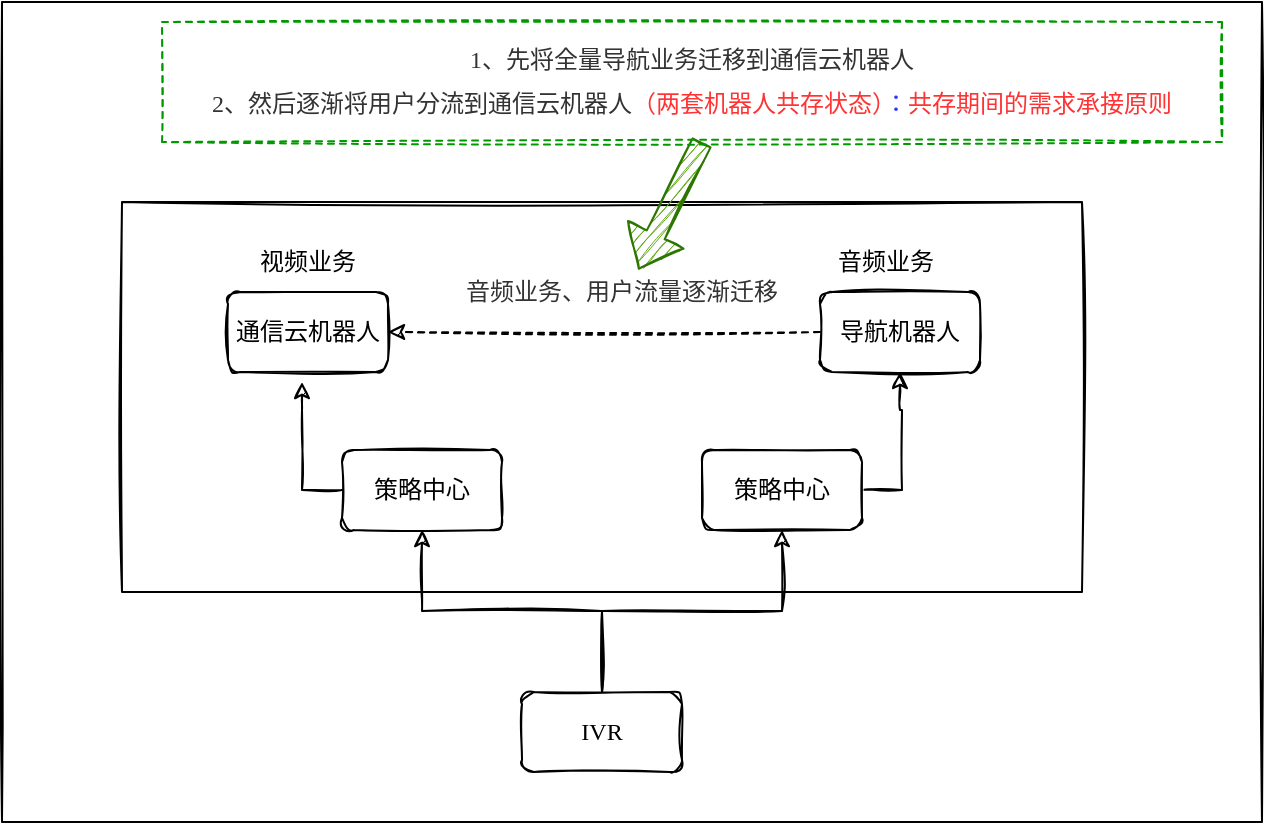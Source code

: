 <mxfile version="20.6.2" type="github">
  <diagram id="o8pEMcrgc6yfI9Lq7gwz" name="第 1 页">
    <mxGraphModel dx="786" dy="435" grid="1" gridSize="10" guides="1" tooltips="1" connect="1" arrows="1" fold="1" page="1" pageScale="1" pageWidth="827" pageHeight="1169" math="0" shadow="0">
      <root>
        <mxCell id="0" />
        <mxCell id="1" parent="0" />
        <mxCell id="WZ1IEcc06UdxzMD3UaFQ-21" value="" style="rounded=0;whiteSpace=wrap;html=1;sketch=1;fontFamily=Comic Sans MS;fontColor=#0000FF;" vertex="1" parent="1">
          <mxGeometry x="70" y="30" width="630" height="410" as="geometry" />
        </mxCell>
        <mxCell id="WZ1IEcc06UdxzMD3UaFQ-15" value="" style="rounded=0;whiteSpace=wrap;html=1;sketch=1;fontFamily=Comic Sans MS;" vertex="1" parent="1">
          <mxGeometry x="130" y="130" width="480" height="195" as="geometry" />
        </mxCell>
        <mxCell id="WZ1IEcc06UdxzMD3UaFQ-19" value="" style="shape=flexArrow;endArrow=classic;html=1;rounded=0;sketch=1;fontFamily=Comic Sans MS;fontColor=#3333FF;entryX=0.551;entryY=-0.057;entryDx=0;entryDy=0;entryPerimeter=0;fillColor=#60a917;strokeColor=#2D7600;" edge="1" parent="1" target="WZ1IEcc06UdxzMD3UaFQ-17">
          <mxGeometry width="50" height="50" relative="1" as="geometry">
            <mxPoint x="420" y="100" as="sourcePoint" />
            <mxPoint x="400" y="70" as="targetPoint" />
          </mxGeometry>
        </mxCell>
        <mxCell id="WZ1IEcc06UdxzMD3UaFQ-20" value="&lt;p style=&quot;line-height: 180%;&quot;&gt;&lt;font color=&quot;#333333&quot;&gt;1、先将全量导航业务迁移到通信云机器人&lt;br&gt;2、然后逐渐将用户分流到通信云机器人&lt;/font&gt;&lt;font color=&quot;#ff3333&quot;&gt;（两套机器人共存状态）&lt;/font&gt;：&lt;font color=&quot;#ff3333&quot;&gt;共存期间的需求承接原则&lt;/font&gt;&lt;/p&gt;" style="text;html=1;strokeColor=#009900;fillColor=none;align=center;verticalAlign=middle;whiteSpace=wrap;rounded=0;sketch=1;fontFamily=Comic Sans MS;fontColor=#3333FF;dashed=1;" vertex="1" parent="1">
          <mxGeometry x="150" y="40" width="530" height="60" as="geometry" />
        </mxCell>
        <mxCell id="WZ1IEcc06UdxzMD3UaFQ-25" style="edgeStyle=orthogonalEdgeStyle;rounded=0;sketch=1;orthogonalLoop=1;jettySize=auto;html=1;exitX=0.5;exitY=0;exitDx=0;exitDy=0;fontFamily=Comic Sans MS;fontColor=#0000FF;" edge="1" parent="1" source="WZ1IEcc06UdxzMD3UaFQ-1" target="WZ1IEcc06UdxzMD3UaFQ-23">
          <mxGeometry relative="1" as="geometry" />
        </mxCell>
        <mxCell id="WZ1IEcc06UdxzMD3UaFQ-1" value="IVR" style="rounded=1;whiteSpace=wrap;html=1;sketch=1;fontFamily=Comic Sans MS;" vertex="1" parent="1">
          <mxGeometry x="330" y="375" width="80" height="40" as="geometry" />
        </mxCell>
        <mxCell id="WZ1IEcc06UdxzMD3UaFQ-2" value="策略中心" style="rounded=1;whiteSpace=wrap;html=1;sketch=1;fontFamily=Comic Sans MS;" vertex="1" parent="1">
          <mxGeometry x="240" y="254" width="80" height="40" as="geometry" />
        </mxCell>
        <mxCell id="WZ1IEcc06UdxzMD3UaFQ-14" style="edgeStyle=orthogonalEdgeStyle;rounded=0;sketch=1;orthogonalLoop=1;jettySize=auto;html=1;exitX=0.5;exitY=0;exitDx=0;exitDy=0;entryX=0.5;entryY=1;entryDx=0;entryDy=0;fontFamily=Comic Sans MS;" edge="1" parent="1" source="WZ1IEcc06UdxzMD3UaFQ-1" target="WZ1IEcc06UdxzMD3UaFQ-2">
          <mxGeometry relative="1" as="geometry" />
        </mxCell>
        <mxCell id="WZ1IEcc06UdxzMD3UaFQ-6" value="通信云机器人" style="rounded=1;whiteSpace=wrap;html=1;sketch=1;fontFamily=Comic Sans MS;" vertex="1" parent="1">
          <mxGeometry x="183" y="175" width="80" height="40" as="geometry" />
        </mxCell>
        <mxCell id="WZ1IEcc06UdxzMD3UaFQ-9" style="edgeStyle=orthogonalEdgeStyle;rounded=0;orthogonalLoop=1;jettySize=auto;html=1;fontFamily=Comic Sans MS;exitX=0;exitY=0.5;exitDx=0;exitDy=0;sketch=1;" edge="1" parent="1" source="WZ1IEcc06UdxzMD3UaFQ-2">
          <mxGeometry relative="1" as="geometry">
            <mxPoint x="220" y="220" as="targetPoint" />
          </mxGeometry>
        </mxCell>
        <mxCell id="WZ1IEcc06UdxzMD3UaFQ-16" style="edgeStyle=orthogonalEdgeStyle;rounded=0;sketch=1;orthogonalLoop=1;jettySize=auto;html=1;exitX=0;exitY=0.5;exitDx=0;exitDy=0;entryX=1;entryY=0.5;entryDx=0;entryDy=0;fontFamily=Comic Sans MS;dashed=1;" edge="1" parent="1" source="WZ1IEcc06UdxzMD3UaFQ-7" target="WZ1IEcc06UdxzMD3UaFQ-6">
          <mxGeometry relative="1" as="geometry" />
        </mxCell>
        <mxCell id="WZ1IEcc06UdxzMD3UaFQ-7" value="导航机器人" style="rounded=1;whiteSpace=wrap;html=1;sketch=1;fontFamily=Comic Sans MS;" vertex="1" parent="1">
          <mxGeometry x="479" y="175" width="80" height="40" as="geometry" />
        </mxCell>
        <mxCell id="WZ1IEcc06UdxzMD3UaFQ-10" style="edgeStyle=orthogonalEdgeStyle;rounded=0;orthogonalLoop=1;jettySize=auto;html=1;exitX=1;exitY=0.5;exitDx=0;exitDy=0;entryX=0.5;entryY=1;entryDx=0;entryDy=0;fontFamily=Comic Sans MS;sketch=1;startArrow=none;" edge="1" parent="1" source="WZ1IEcc06UdxzMD3UaFQ-23" target="WZ1IEcc06UdxzMD3UaFQ-7">
          <mxGeometry relative="1" as="geometry" />
        </mxCell>
        <mxCell id="WZ1IEcc06UdxzMD3UaFQ-11" value="视频业务" style="text;html=1;strokeColor=none;fillColor=none;align=center;verticalAlign=middle;whiteSpace=wrap;rounded=0;sketch=1;fontFamily=Comic Sans MS;" vertex="1" parent="1">
          <mxGeometry x="193" y="145" width="60" height="30" as="geometry" />
        </mxCell>
        <mxCell id="WZ1IEcc06UdxzMD3UaFQ-13" value="音频业务" style="text;html=1;strokeColor=none;fillColor=none;align=center;verticalAlign=middle;whiteSpace=wrap;rounded=0;sketch=1;fontFamily=Comic Sans MS;" vertex="1" parent="1">
          <mxGeometry x="482" y="145" width="60" height="30" as="geometry" />
        </mxCell>
        <mxCell id="WZ1IEcc06UdxzMD3UaFQ-17" value="&lt;font color=&quot;#333333&quot;&gt;音频业务、用户流量逐渐迁移&lt;/font&gt;" style="text;html=1;strokeColor=none;fillColor=none;align=center;verticalAlign=middle;whiteSpace=wrap;rounded=0;sketch=1;fontFamily=Comic Sans MS;" vertex="1" parent="1">
          <mxGeometry x="300" y="165" width="160" height="20" as="geometry" />
        </mxCell>
        <mxCell id="WZ1IEcc06UdxzMD3UaFQ-23" value="策略中心" style="rounded=1;whiteSpace=wrap;html=1;sketch=1;fontFamily=Comic Sans MS;" vertex="1" parent="1">
          <mxGeometry x="420" y="254" width="80" height="40" as="geometry" />
        </mxCell>
      </root>
    </mxGraphModel>
  </diagram>
</mxfile>
